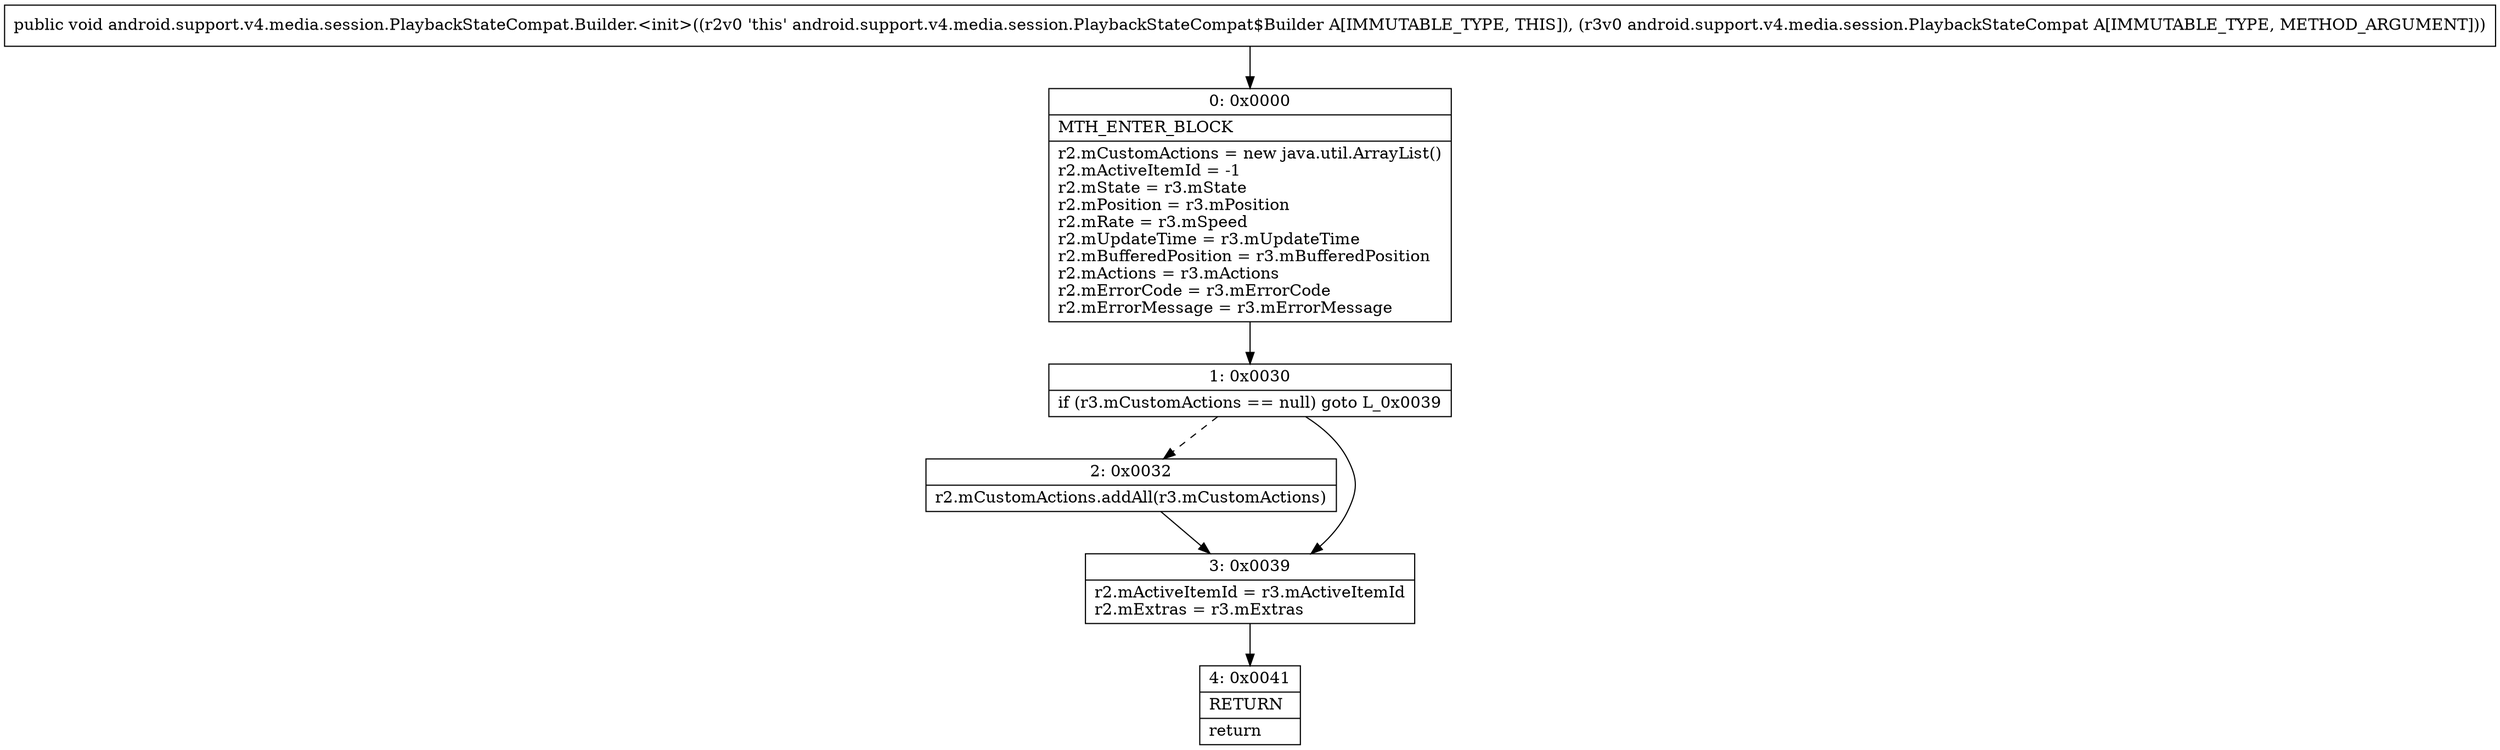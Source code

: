 digraph "CFG forandroid.support.v4.media.session.PlaybackStateCompat.Builder.\<init\>(Landroid\/support\/v4\/media\/session\/PlaybackStateCompat;)V" {
Node_0 [shape=record,label="{0\:\ 0x0000|MTH_ENTER_BLOCK\l|r2.mCustomActions = new java.util.ArrayList()\lr2.mActiveItemId = \-1\lr2.mState = r3.mState\lr2.mPosition = r3.mPosition\lr2.mRate = r3.mSpeed\lr2.mUpdateTime = r3.mUpdateTime\lr2.mBufferedPosition = r3.mBufferedPosition\lr2.mActions = r3.mActions\lr2.mErrorCode = r3.mErrorCode\lr2.mErrorMessage = r3.mErrorMessage\l}"];
Node_1 [shape=record,label="{1\:\ 0x0030|if (r3.mCustomActions == null) goto L_0x0039\l}"];
Node_2 [shape=record,label="{2\:\ 0x0032|r2.mCustomActions.addAll(r3.mCustomActions)\l}"];
Node_3 [shape=record,label="{3\:\ 0x0039|r2.mActiveItemId = r3.mActiveItemId\lr2.mExtras = r3.mExtras\l}"];
Node_4 [shape=record,label="{4\:\ 0x0041|RETURN\l|return\l}"];
MethodNode[shape=record,label="{public void android.support.v4.media.session.PlaybackStateCompat.Builder.\<init\>((r2v0 'this' android.support.v4.media.session.PlaybackStateCompat$Builder A[IMMUTABLE_TYPE, THIS]), (r3v0 android.support.v4.media.session.PlaybackStateCompat A[IMMUTABLE_TYPE, METHOD_ARGUMENT])) }"];
MethodNode -> Node_0;
Node_0 -> Node_1;
Node_1 -> Node_2[style=dashed];
Node_1 -> Node_3;
Node_2 -> Node_3;
Node_3 -> Node_4;
}

